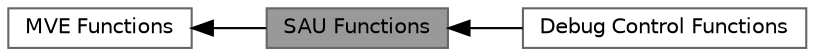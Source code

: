 digraph "SAU Functions"
{
 // LATEX_PDF_SIZE
  bgcolor="transparent";
  edge [fontname=Helvetica,fontsize=10,labelfontname=Helvetica,labelfontsize=10];
  node [fontname=Helvetica,fontsize=10,shape=box,height=0.2,width=0.4];
  rankdir=LR;
  Node3 [id="Node000003",label="Debug Control Functions",height=0.2,width=0.4,color="grey40", fillcolor="white", style="filled",URL="$group__CMSIS__Core__DCBFunctions.html",tooltip="Functions that access the Debug Control Block."];
  Node2 [id="Node000002",label="MVE Functions",height=0.2,width=0.4,color="grey40", fillcolor="white", style="filled",URL="$group__CMSIS__Core__MveFunctions.html",tooltip="Function that provides MVE type."];
  Node1 [id="Node000001",label="SAU Functions",height=0.2,width=0.4,color="gray40", fillcolor="grey60", style="filled", fontcolor="black",tooltip="Functions that configure the SAU."];
  Node2->Node1 [shape=plaintext, dir="back", style="solid"];
  Node1->Node3 [shape=plaintext, dir="back", style="solid"];
}
